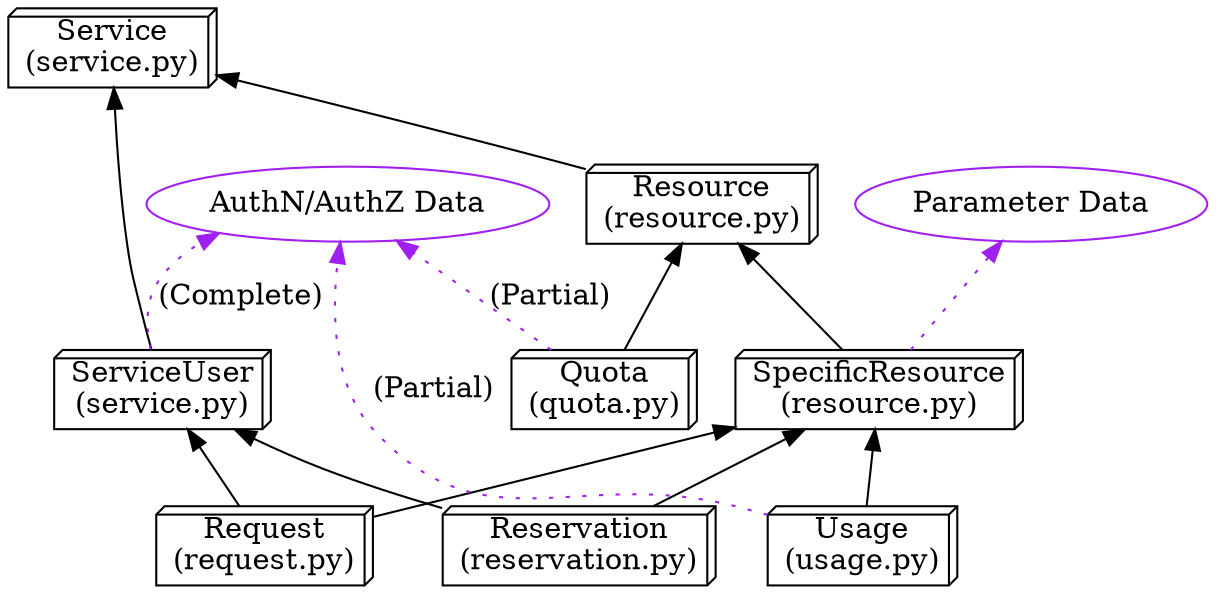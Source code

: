 digraph "data-model" {
	rankdir="BT";
	node [shape="box3d"];

	quota [label="Quota\n(quota.py)"];
	request [label="Request\n(request.py)"];
	reservation [label="Reservation\n(reservation.py)"];
	resource [label="Resource\n(resource.py)"];
	spc_resource [label="SpecificResource\n(resource.py)"];
	service [label="Service\n(service.py)"];
	svc_user [label="ServiceUser\n(service.py)"];
	usage [label="Usage\n(usage.py)"];

	auth_data [label="AuthN/AuthZ Data",shape="oval",color="purple"];
	param_data [label="Parameter Data",shape="oval",color="purple"];

	quota -> resource;
	quota -> auth_data [label="(Partial)",style="dotted",color="purple"];

	request -> svc_user;
	request -> spc_resource;

	reservation -> svc_user;
	reservation -> spc_resource;

	resource -> service;
	spc_resource -> resource;
	spc_resource -> param_data [style="dotted",color="purple"];

	svc_user -> service;
	svc_user -> auth_data [label="(Complete)",style="dotted",color="purple"];

	usage -> spc_resource;
	usage -> auth_data [label="(Partial)",style="dotted",color="purple"];
}
